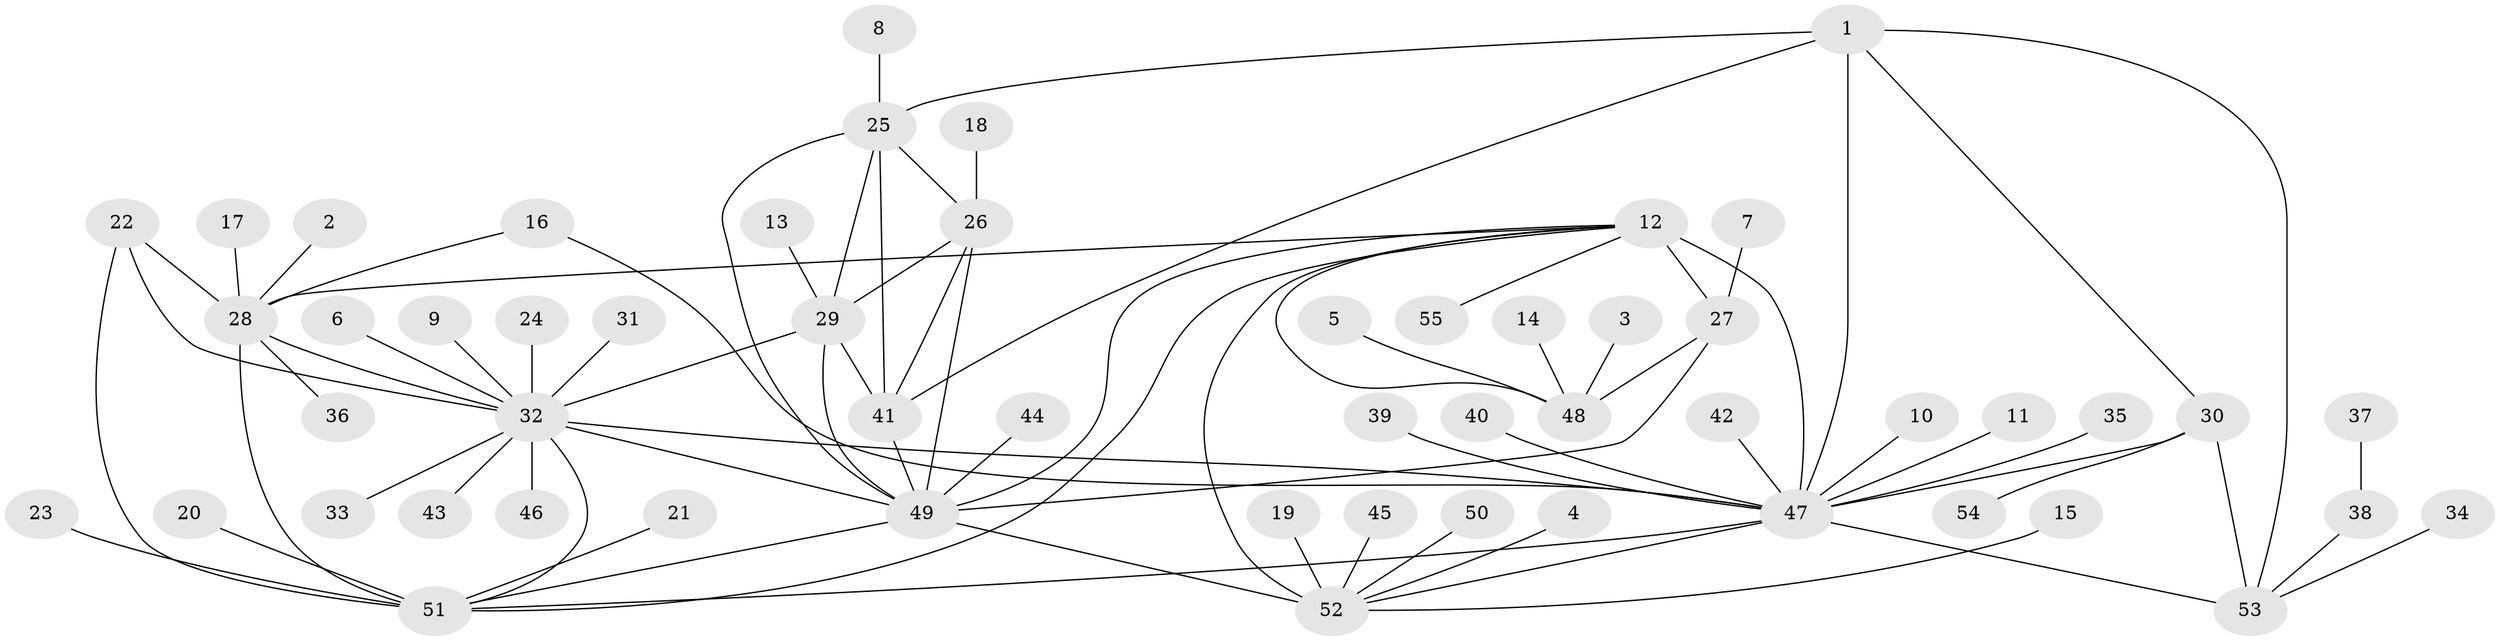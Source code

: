 // original degree distribution, {7: 0.06422018348623854, 8: 0.045871559633027525, 5: 0.03669724770642202, 11: 0.01834862385321101, 15: 0.009174311926605505, 6: 0.027522935779816515, 12: 0.009174311926605505, 10: 0.009174311926605505, 13: 0.009174311926605505, 2: 0.11926605504587157, 1: 0.6146788990825688, 3: 0.03669724770642202}
// Generated by graph-tools (version 1.1) at 2025/26/03/09/25 03:26:39]
// undirected, 55 vertices, 79 edges
graph export_dot {
graph [start="1"]
  node [color=gray90,style=filled];
  1;
  2;
  3;
  4;
  5;
  6;
  7;
  8;
  9;
  10;
  11;
  12;
  13;
  14;
  15;
  16;
  17;
  18;
  19;
  20;
  21;
  22;
  23;
  24;
  25;
  26;
  27;
  28;
  29;
  30;
  31;
  32;
  33;
  34;
  35;
  36;
  37;
  38;
  39;
  40;
  41;
  42;
  43;
  44;
  45;
  46;
  47;
  48;
  49;
  50;
  51;
  52;
  53;
  54;
  55;
  1 -- 25 [weight=1.0];
  1 -- 30 [weight=1.0];
  1 -- 41 [weight=1.0];
  1 -- 47 [weight=2.0];
  1 -- 53 [weight=1.0];
  2 -- 28 [weight=1.0];
  3 -- 48 [weight=1.0];
  4 -- 52 [weight=1.0];
  5 -- 48 [weight=1.0];
  6 -- 32 [weight=1.0];
  7 -- 27 [weight=1.0];
  8 -- 25 [weight=1.0];
  9 -- 32 [weight=1.0];
  10 -- 47 [weight=1.0];
  11 -- 47 [weight=1.0];
  12 -- 27 [weight=4.0];
  12 -- 28 [weight=1.0];
  12 -- 47 [weight=6.0];
  12 -- 48 [weight=2.0];
  12 -- 49 [weight=1.0];
  12 -- 51 [weight=1.0];
  12 -- 52 [weight=3.0];
  12 -- 55 [weight=1.0];
  13 -- 29 [weight=1.0];
  14 -- 48 [weight=1.0];
  15 -- 52 [weight=1.0];
  16 -- 28 [weight=1.0];
  16 -- 47 [weight=1.0];
  17 -- 28 [weight=1.0];
  18 -- 26 [weight=1.0];
  19 -- 52 [weight=1.0];
  20 -- 51 [weight=1.0];
  21 -- 51 [weight=1.0];
  22 -- 28 [weight=1.0];
  22 -- 32 [weight=1.0];
  22 -- 51 [weight=2.0];
  23 -- 51 [weight=1.0];
  24 -- 32 [weight=1.0];
  25 -- 26 [weight=1.0];
  25 -- 29 [weight=1.0];
  25 -- 41 [weight=1.0];
  25 -- 49 [weight=1.0];
  26 -- 29 [weight=1.0];
  26 -- 41 [weight=1.0];
  26 -- 49 [weight=1.0];
  27 -- 48 [weight=2.0];
  27 -- 49 [weight=1.0];
  28 -- 32 [weight=1.0];
  28 -- 36 [weight=1.0];
  28 -- 51 [weight=2.0];
  29 -- 32 [weight=1.0];
  29 -- 41 [weight=1.0];
  29 -- 49 [weight=1.0];
  30 -- 47 [weight=2.0];
  30 -- 53 [weight=1.0];
  30 -- 54 [weight=1.0];
  31 -- 32 [weight=1.0];
  32 -- 33 [weight=1.0];
  32 -- 43 [weight=1.0];
  32 -- 46 [weight=1.0];
  32 -- 47 [weight=1.0];
  32 -- 49 [weight=1.0];
  32 -- 51 [weight=2.0];
  34 -- 53 [weight=1.0];
  35 -- 47 [weight=1.0];
  37 -- 38 [weight=1.0];
  38 -- 53 [weight=1.0];
  39 -- 47 [weight=1.0];
  40 -- 47 [weight=1.0];
  41 -- 49 [weight=1.0];
  42 -- 47 [weight=1.0];
  44 -- 49 [weight=1.0];
  45 -- 52 [weight=1.0];
  47 -- 51 [weight=1.0];
  47 -- 52 [weight=1.0];
  47 -- 53 [weight=2.0];
  49 -- 51 [weight=1.0];
  49 -- 52 [weight=1.0];
  50 -- 52 [weight=1.0];
}
